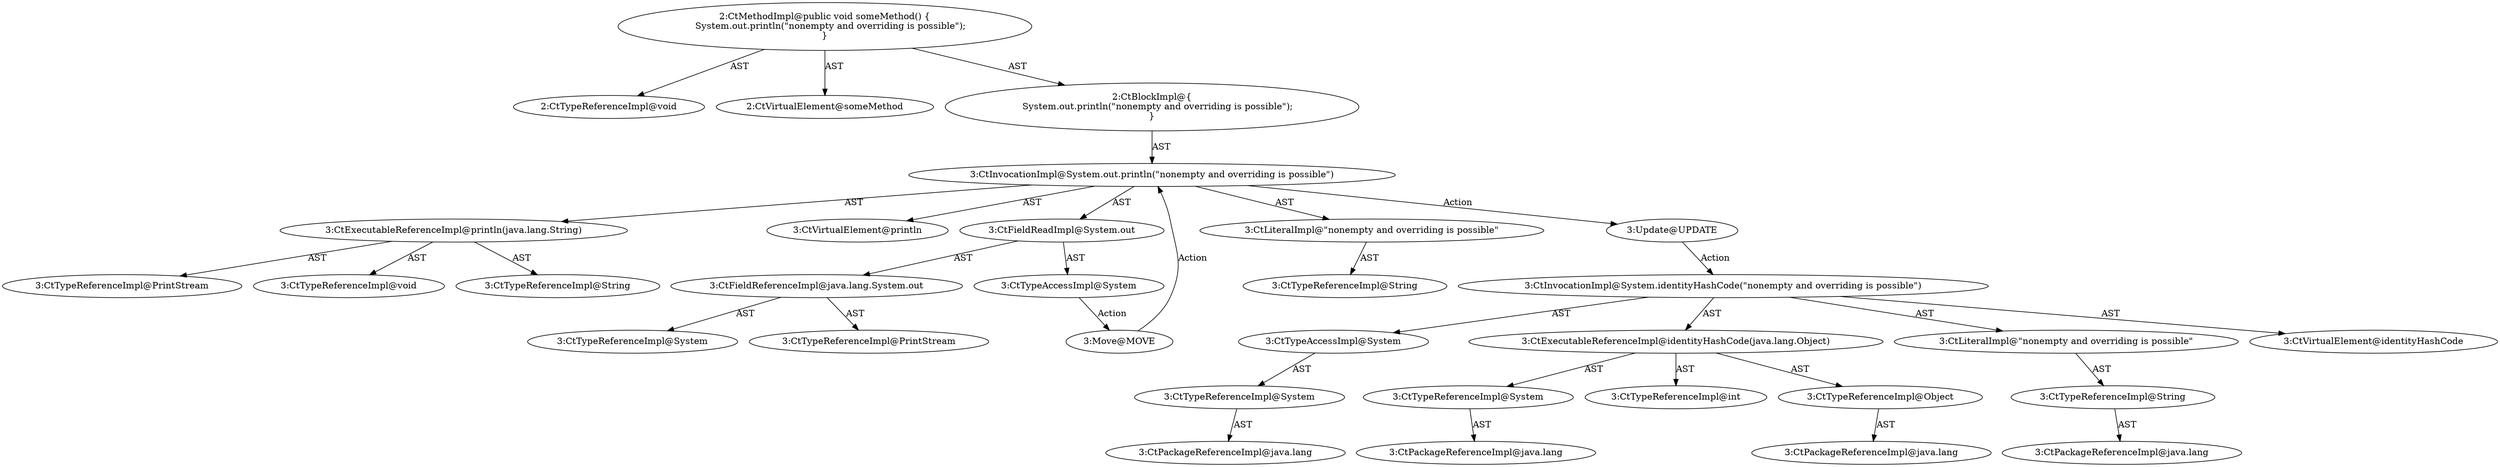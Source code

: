 digraph "someMethod#?" {
0 [label="2:CtTypeReferenceImpl@void" shape=ellipse]
1 [label="2:CtVirtualElement@someMethod" shape=ellipse]
2 [label="3:CtExecutableReferenceImpl@println(java.lang.String)" shape=ellipse]
3 [label="3:CtTypeReferenceImpl@PrintStream" shape=ellipse]
4 [label="3:CtTypeReferenceImpl@void" shape=ellipse]
5 [label="3:CtTypeReferenceImpl@String" shape=ellipse]
6 [label="3:CtVirtualElement@println" shape=ellipse]
7 [label="3:CtFieldReferenceImpl@java.lang.System.out" shape=ellipse]
8 [label="3:CtTypeReferenceImpl@System" shape=ellipse]
9 [label="3:CtTypeReferenceImpl@PrintStream" shape=ellipse]
10 [label="3:CtFieldReadImpl@System.out" shape=ellipse]
11 [label="3:CtTypeAccessImpl@System" shape=ellipse]
12 [label="3:CtLiteralImpl@\"nonempty and overriding is possible\"" shape=ellipse]
13 [label="3:CtTypeReferenceImpl@String" shape=ellipse]
14 [label="3:CtInvocationImpl@System.out.println(\"nonempty and overriding is possible\")" shape=ellipse]
15 [label="2:CtBlockImpl@\{
    System.out.println(\"nonempty and overriding is possible\");
\}" shape=ellipse]
16 [label="2:CtMethodImpl@public void someMethod() \{
    System.out.println(\"nonempty and overriding is possible\");
\}" shape=ellipse]
17 [label="3:Update@UPDATE" shape=ellipse]
18 [label="3:CtPackageReferenceImpl@java.lang" shape=ellipse]
19 [label="3:CtTypeReferenceImpl@System" shape=ellipse]
20 [label="3:CtTypeAccessImpl@System" shape=ellipse]
21 [label="3:CtPackageReferenceImpl@java.lang" shape=ellipse]
22 [label="3:CtTypeReferenceImpl@System" shape=ellipse]
23 [label="3:CtTypeReferenceImpl@int" shape=ellipse]
24 [label="3:CtPackageReferenceImpl@java.lang" shape=ellipse]
25 [label="3:CtTypeReferenceImpl@Object" shape=ellipse]
26 [label="3:CtExecutableReferenceImpl@identityHashCode(java.lang.Object)" shape=ellipse]
27 [label="3:CtPackageReferenceImpl@java.lang" shape=ellipse]
28 [label="3:CtTypeReferenceImpl@String" shape=ellipse]
29 [label="3:CtLiteralImpl@\"nonempty and overriding is possible\"" shape=ellipse]
30 [label="3:CtInvocationImpl@System.identityHashCode(\"nonempty and overriding is possible\")" shape=ellipse]
31 [label="3:CtVirtualElement@identityHashCode" shape=ellipse]
32 [label="3:Move@MOVE" shape=ellipse]
2 -> 3 [label="AST"];
2 -> 4 [label="AST"];
2 -> 5 [label="AST"];
7 -> 8 [label="AST"];
7 -> 9 [label="AST"];
10 -> 11 [label="AST"];
10 -> 7 [label="AST"];
11 -> 32 [label="Action"];
12 -> 13 [label="AST"];
14 -> 6 [label="AST"];
14 -> 10 [label="AST"];
14 -> 2 [label="AST"];
14 -> 12 [label="AST"];
14 -> 17 [label="Action"];
15 -> 14 [label="AST"];
16 -> 1 [label="AST"];
16 -> 0 [label="AST"];
16 -> 15 [label="AST"];
17 -> 30 [label="Action"];
19 -> 18 [label="AST"];
20 -> 19 [label="AST"];
22 -> 21 [label="AST"];
25 -> 24 [label="AST"];
26 -> 22 [label="AST"];
26 -> 23 [label="AST"];
26 -> 25 [label="AST"];
28 -> 27 [label="AST"];
29 -> 28 [label="AST"];
30 -> 31 [label="AST"];
30 -> 20 [label="AST"];
30 -> 26 [label="AST"];
30 -> 29 [label="AST"];
32 -> 14 [label="Action"];
}